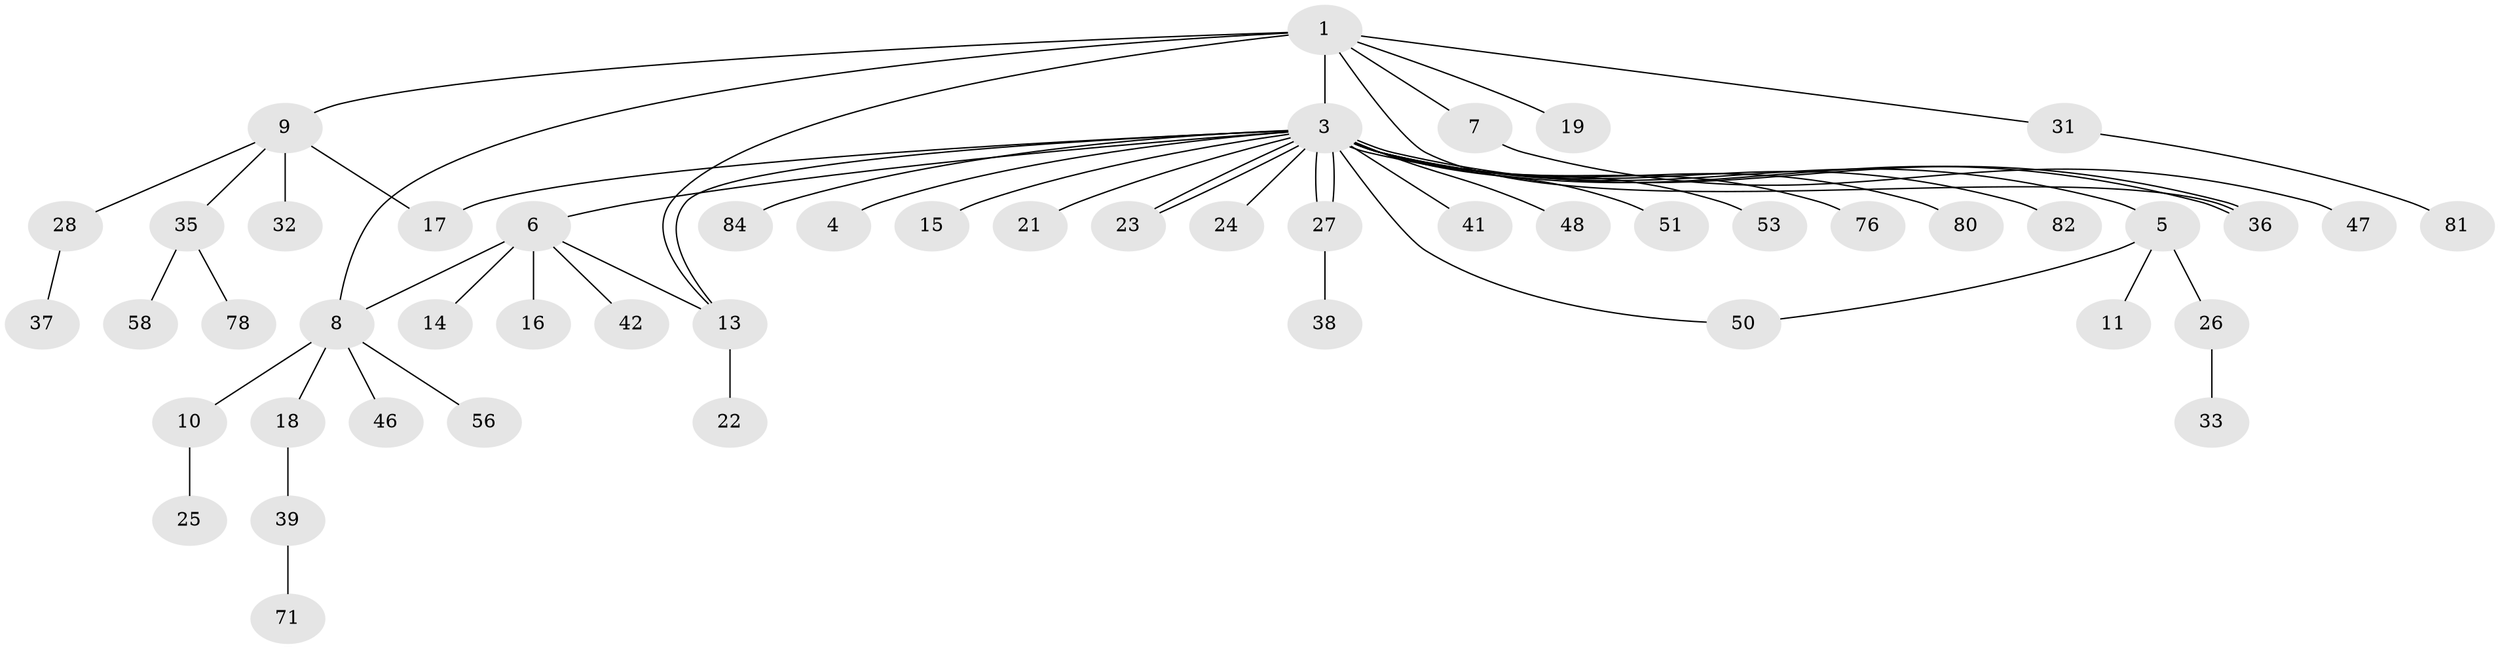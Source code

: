 // original degree distribution, {9: 0.011904761904761904, 4: 0.03571428571428571, 26: 0.011904761904761904, 1: 0.5952380952380952, 6: 0.03571428571428571, 2: 0.2261904761904762, 13: 0.011904761904761904, 5: 0.023809523809523808, 3: 0.047619047619047616}
// Generated by graph-tools (version 1.1) at 2025/18/03/04/25 18:18:25]
// undirected, 50 vertices, 58 edges
graph export_dot {
graph [start="1"]
  node [color=gray90,style=filled];
  1 [super="+2+54+75"];
  3 [super="+34"];
  4;
  5;
  6;
  7;
  8;
  9 [super="+40+69+67+72+74+77+63+12"];
  10 [super="+20+73+60"];
  11;
  13 [super="+43+66"];
  14 [super="+62"];
  15;
  16;
  17 [super="+83"];
  18 [super="+65"];
  19;
  21;
  22;
  23;
  24;
  25;
  26;
  27 [super="+57+64+52"];
  28;
  31;
  32;
  33;
  35;
  36 [super="+68+49"];
  37;
  38;
  39;
  41 [super="+55+44"];
  42;
  46;
  47;
  48;
  50 [super="+59"];
  51;
  53;
  56;
  58;
  71;
  76;
  78;
  80;
  81;
  82;
  84;
  1 -- 7;
  1 -- 8;
  1 -- 19;
  1 -- 31;
  1 -- 9 [weight=2];
  1 -- 3;
  1 -- 36;
  1 -- 13;
  3 -- 4;
  3 -- 5;
  3 -- 6;
  3 -- 13;
  3 -- 15;
  3 -- 21;
  3 -- 23;
  3 -- 23;
  3 -- 24;
  3 -- 27;
  3 -- 27;
  3 -- 36 [weight=2];
  3 -- 36;
  3 -- 41;
  3 -- 48;
  3 -- 50;
  3 -- 51;
  3 -- 53;
  3 -- 76;
  3 -- 80;
  3 -- 82;
  3 -- 84;
  3 -- 17;
  5 -- 11;
  5 -- 26;
  5 -- 50;
  6 -- 8;
  6 -- 14;
  6 -- 16;
  6 -- 42;
  6 -- 13;
  7 -- 47;
  8 -- 10;
  8 -- 18;
  8 -- 46;
  8 -- 56;
  9 -- 17;
  9 -- 28;
  9 -- 32;
  9 -- 35;
  10 -- 25;
  13 -- 22;
  18 -- 39;
  26 -- 33;
  27 -- 38;
  28 -- 37;
  31 -- 81;
  35 -- 58;
  35 -- 78;
  39 -- 71;
}
